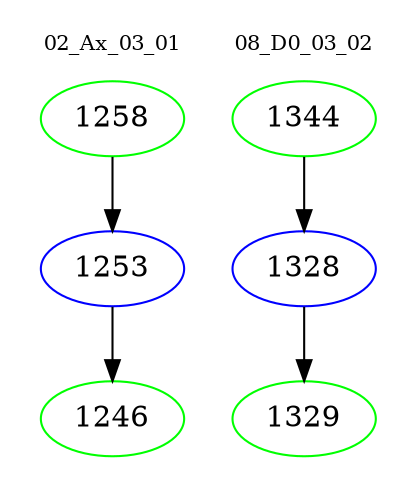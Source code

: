 digraph{
subgraph cluster_0 {
color = white
label = "02_Ax_03_01";
fontsize=10;
T0_1258 [label="1258", color="green"]
T0_1258 -> T0_1253 [color="black"]
T0_1253 [label="1253", color="blue"]
T0_1253 -> T0_1246 [color="black"]
T0_1246 [label="1246", color="green"]
}
subgraph cluster_1 {
color = white
label = "08_D0_03_02";
fontsize=10;
T1_1344 [label="1344", color="green"]
T1_1344 -> T1_1328 [color="black"]
T1_1328 [label="1328", color="blue"]
T1_1328 -> T1_1329 [color="black"]
T1_1329 [label="1329", color="green"]
}
}

